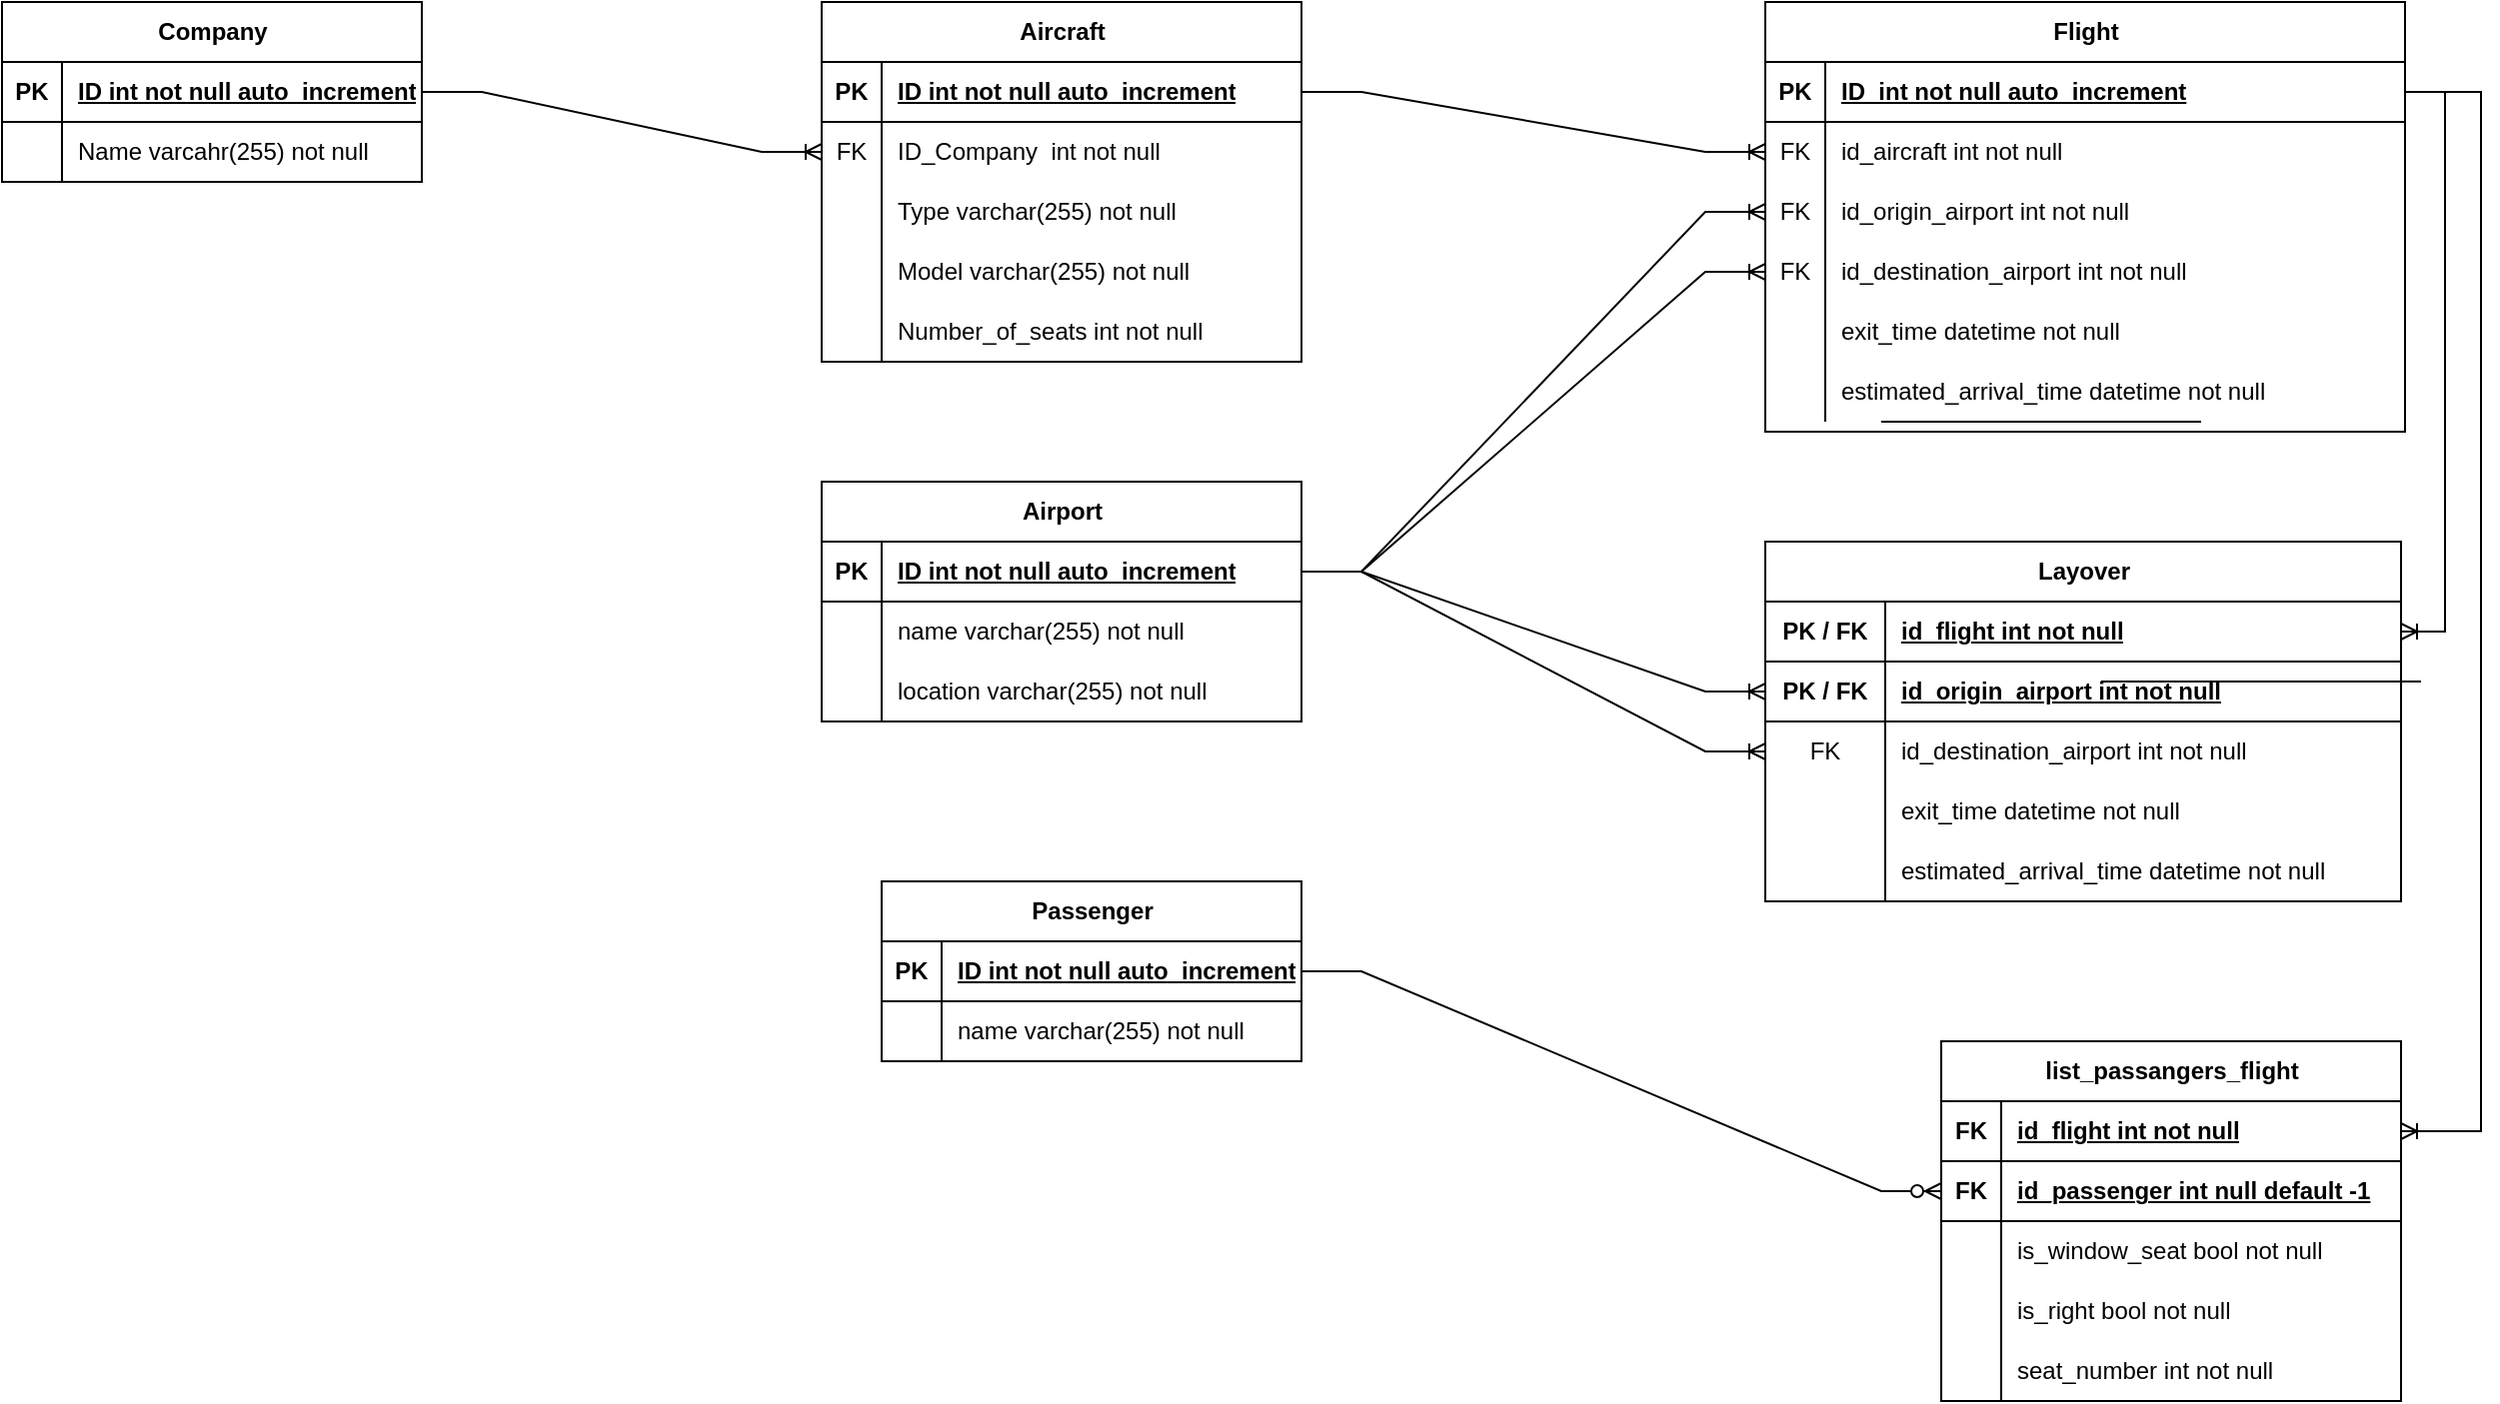 <mxfile version="24.5.3" type="device">
  <diagram name="Página-1" id="wmDXQp_HebITIUQY0GzX">
    <mxGraphModel dx="2643" dy="487" grid="1" gridSize="10" guides="1" tooltips="1" connect="1" arrows="1" fold="1" page="1" pageScale="1" pageWidth="827" pageHeight="1169" math="0" shadow="0">
      <root>
        <mxCell id="0" />
        <mxCell id="1" parent="0" />
        <mxCell id="Yq4lLiYtvptWqCeZtpVS-1" value="Aircraft" style="shape=table;startSize=30;container=1;collapsible=1;childLayout=tableLayout;fixedRows=1;rowLines=0;fontStyle=1;align=center;resizeLast=1;html=1;" parent="1" vertex="1">
          <mxGeometry x="-1040" width="240" height="180" as="geometry" />
        </mxCell>
        <mxCell id="Yq4lLiYtvptWqCeZtpVS-2" value="" style="shape=tableRow;horizontal=0;startSize=0;swimlaneHead=0;swimlaneBody=0;fillColor=none;collapsible=0;dropTarget=0;points=[[0,0.5],[1,0.5]];portConstraint=eastwest;top=0;left=0;right=0;bottom=1;" parent="Yq4lLiYtvptWqCeZtpVS-1" vertex="1">
          <mxGeometry y="30" width="240" height="30" as="geometry" />
        </mxCell>
        <mxCell id="Yq4lLiYtvptWqCeZtpVS-3" value="PK" style="shape=partialRectangle;connectable=0;fillColor=none;top=0;left=0;bottom=0;right=0;fontStyle=1;overflow=hidden;whiteSpace=wrap;html=1;" parent="Yq4lLiYtvptWqCeZtpVS-2" vertex="1">
          <mxGeometry width="30" height="30" as="geometry">
            <mxRectangle width="30" height="30" as="alternateBounds" />
          </mxGeometry>
        </mxCell>
        <mxCell id="Yq4lLiYtvptWqCeZtpVS-4" value="ID&amp;nbsp;int not null auto_increment " style="shape=partialRectangle;connectable=0;fillColor=none;top=0;left=0;bottom=0;right=0;align=left;spacingLeft=6;fontStyle=5;overflow=hidden;whiteSpace=wrap;html=1;" parent="Yq4lLiYtvptWqCeZtpVS-2" vertex="1">
          <mxGeometry x="30" width="210" height="30" as="geometry">
            <mxRectangle width="210" height="30" as="alternateBounds" />
          </mxGeometry>
        </mxCell>
        <mxCell id="Yq4lLiYtvptWqCeZtpVS-5" value="" style="shape=tableRow;horizontal=0;startSize=0;swimlaneHead=0;swimlaneBody=0;fillColor=none;collapsible=0;dropTarget=0;points=[[0,0.5],[1,0.5]];portConstraint=eastwest;top=0;left=0;right=0;bottom=0;" parent="Yq4lLiYtvptWqCeZtpVS-1" vertex="1">
          <mxGeometry y="60" width="240" height="30" as="geometry" />
        </mxCell>
        <mxCell id="Yq4lLiYtvptWqCeZtpVS-6" value="FK" style="shape=partialRectangle;connectable=0;fillColor=none;top=0;left=0;bottom=0;right=0;editable=1;overflow=hidden;whiteSpace=wrap;html=1;" parent="Yq4lLiYtvptWqCeZtpVS-5" vertex="1">
          <mxGeometry width="30" height="30" as="geometry">
            <mxRectangle width="30" height="30" as="alternateBounds" />
          </mxGeometry>
        </mxCell>
        <mxCell id="Yq4lLiYtvptWqCeZtpVS-7" value="ID_Company&amp;nbsp; int not null" style="shape=partialRectangle;connectable=0;fillColor=none;top=0;left=0;bottom=0;right=0;align=left;spacingLeft=6;overflow=hidden;whiteSpace=wrap;html=1;" parent="Yq4lLiYtvptWqCeZtpVS-5" vertex="1">
          <mxGeometry x="30" width="210" height="30" as="geometry">
            <mxRectangle width="210" height="30" as="alternateBounds" />
          </mxGeometry>
        </mxCell>
        <mxCell id="Yq4lLiYtvptWqCeZtpVS-8" value="" style="shape=tableRow;horizontal=0;startSize=0;swimlaneHead=0;swimlaneBody=0;fillColor=none;collapsible=0;dropTarget=0;points=[[0,0.5],[1,0.5]];portConstraint=eastwest;top=0;left=0;right=0;bottom=0;" parent="Yq4lLiYtvptWqCeZtpVS-1" vertex="1">
          <mxGeometry y="90" width="240" height="30" as="geometry" />
        </mxCell>
        <mxCell id="Yq4lLiYtvptWqCeZtpVS-9" value="" style="shape=partialRectangle;connectable=0;fillColor=none;top=0;left=0;bottom=0;right=0;editable=1;overflow=hidden;whiteSpace=wrap;html=1;" parent="Yq4lLiYtvptWqCeZtpVS-8" vertex="1">
          <mxGeometry width="30" height="30" as="geometry">
            <mxRectangle width="30" height="30" as="alternateBounds" />
          </mxGeometry>
        </mxCell>
        <mxCell id="Yq4lLiYtvptWqCeZtpVS-10" value="Type varchar(255) not null" style="shape=partialRectangle;connectable=0;fillColor=none;top=0;left=0;bottom=0;right=0;align=left;spacingLeft=6;overflow=hidden;whiteSpace=wrap;html=1;" parent="Yq4lLiYtvptWqCeZtpVS-8" vertex="1">
          <mxGeometry x="30" width="210" height="30" as="geometry">
            <mxRectangle width="210" height="30" as="alternateBounds" />
          </mxGeometry>
        </mxCell>
        <mxCell id="Yq4lLiYtvptWqCeZtpVS-11" value="" style="shape=tableRow;horizontal=0;startSize=0;swimlaneHead=0;swimlaneBody=0;fillColor=none;collapsible=0;dropTarget=0;points=[[0,0.5],[1,0.5]];portConstraint=eastwest;top=0;left=0;right=0;bottom=0;" parent="Yq4lLiYtvptWqCeZtpVS-1" vertex="1">
          <mxGeometry y="120" width="240" height="30" as="geometry" />
        </mxCell>
        <mxCell id="Yq4lLiYtvptWqCeZtpVS-12" value="" style="shape=partialRectangle;connectable=0;fillColor=none;top=0;left=0;bottom=0;right=0;editable=1;overflow=hidden;whiteSpace=wrap;html=1;" parent="Yq4lLiYtvptWqCeZtpVS-11" vertex="1">
          <mxGeometry width="30" height="30" as="geometry">
            <mxRectangle width="30" height="30" as="alternateBounds" />
          </mxGeometry>
        </mxCell>
        <mxCell id="Yq4lLiYtvptWqCeZtpVS-13" value="Model varchar(255) not null" style="shape=partialRectangle;connectable=0;fillColor=none;top=0;left=0;bottom=0;right=0;align=left;spacingLeft=6;overflow=hidden;whiteSpace=wrap;html=1;" parent="Yq4lLiYtvptWqCeZtpVS-11" vertex="1">
          <mxGeometry x="30" width="210" height="30" as="geometry">
            <mxRectangle width="210" height="30" as="alternateBounds" />
          </mxGeometry>
        </mxCell>
        <mxCell id="Yq4lLiYtvptWqCeZtpVS-92" value="" style="shape=tableRow;horizontal=0;startSize=0;swimlaneHead=0;swimlaneBody=0;fillColor=none;collapsible=0;dropTarget=0;points=[[0,0.5],[1,0.5]];portConstraint=eastwest;top=0;left=0;right=0;bottom=0;" parent="Yq4lLiYtvptWqCeZtpVS-1" vertex="1">
          <mxGeometry y="150" width="240" height="30" as="geometry" />
        </mxCell>
        <mxCell id="Yq4lLiYtvptWqCeZtpVS-93" value="" style="shape=partialRectangle;connectable=0;fillColor=none;top=0;left=0;bottom=0;right=0;editable=1;overflow=hidden;whiteSpace=wrap;html=1;" parent="Yq4lLiYtvptWqCeZtpVS-92" vertex="1">
          <mxGeometry width="30" height="30" as="geometry">
            <mxRectangle width="30" height="30" as="alternateBounds" />
          </mxGeometry>
        </mxCell>
        <mxCell id="Yq4lLiYtvptWqCeZtpVS-94" value="Number_of_seats int not null" style="shape=partialRectangle;connectable=0;fillColor=none;top=0;left=0;bottom=0;right=0;align=left;spacingLeft=6;overflow=hidden;whiteSpace=wrap;html=1;" parent="Yq4lLiYtvptWqCeZtpVS-92" vertex="1">
          <mxGeometry x="30" width="210" height="30" as="geometry">
            <mxRectangle width="210" height="30" as="alternateBounds" />
          </mxGeometry>
        </mxCell>
        <mxCell id="Yq4lLiYtvptWqCeZtpVS-14" value="Company" style="shape=table;startSize=30;container=1;collapsible=1;childLayout=tableLayout;fixedRows=1;rowLines=0;fontStyle=1;align=center;resizeLast=1;html=1;" parent="1" vertex="1">
          <mxGeometry x="-1450" width="210" height="90" as="geometry" />
        </mxCell>
        <mxCell id="Yq4lLiYtvptWqCeZtpVS-15" value="" style="shape=tableRow;horizontal=0;startSize=0;swimlaneHead=0;swimlaneBody=0;fillColor=none;collapsible=0;dropTarget=0;points=[[0,0.5],[1,0.5]];portConstraint=eastwest;top=0;left=0;right=0;bottom=1;" parent="Yq4lLiYtvptWqCeZtpVS-14" vertex="1">
          <mxGeometry y="30" width="210" height="30" as="geometry" />
        </mxCell>
        <mxCell id="Yq4lLiYtvptWqCeZtpVS-16" value="PK" style="shape=partialRectangle;connectable=0;fillColor=none;top=0;left=0;bottom=0;right=0;fontStyle=1;overflow=hidden;whiteSpace=wrap;html=1;" parent="Yq4lLiYtvptWqCeZtpVS-15" vertex="1">
          <mxGeometry width="30" height="30" as="geometry">
            <mxRectangle width="30" height="30" as="alternateBounds" />
          </mxGeometry>
        </mxCell>
        <mxCell id="Yq4lLiYtvptWqCeZtpVS-17" value="ID&amp;nbsp;int not null auto_increment " style="shape=partialRectangle;connectable=0;fillColor=none;top=0;left=0;bottom=0;right=0;align=left;spacingLeft=6;fontStyle=5;overflow=hidden;whiteSpace=wrap;html=1;" parent="Yq4lLiYtvptWqCeZtpVS-15" vertex="1">
          <mxGeometry x="30" width="180" height="30" as="geometry">
            <mxRectangle width="180" height="30" as="alternateBounds" />
          </mxGeometry>
        </mxCell>
        <mxCell id="Yq4lLiYtvptWqCeZtpVS-18" value="" style="shape=tableRow;horizontal=0;startSize=0;swimlaneHead=0;swimlaneBody=0;fillColor=none;collapsible=0;dropTarget=0;points=[[0,0.5],[1,0.5]];portConstraint=eastwest;top=0;left=0;right=0;bottom=0;" parent="Yq4lLiYtvptWqCeZtpVS-14" vertex="1">
          <mxGeometry y="60" width="210" height="30" as="geometry" />
        </mxCell>
        <mxCell id="Yq4lLiYtvptWqCeZtpVS-19" value="" style="shape=partialRectangle;connectable=0;fillColor=none;top=0;left=0;bottom=0;right=0;editable=1;overflow=hidden;whiteSpace=wrap;html=1;" parent="Yq4lLiYtvptWqCeZtpVS-18" vertex="1">
          <mxGeometry width="30" height="30" as="geometry">
            <mxRectangle width="30" height="30" as="alternateBounds" />
          </mxGeometry>
        </mxCell>
        <mxCell id="Yq4lLiYtvptWqCeZtpVS-20" value="Name varcahr(255) not null" style="shape=partialRectangle;connectable=0;fillColor=none;top=0;left=0;bottom=0;right=0;align=left;spacingLeft=6;overflow=hidden;whiteSpace=wrap;html=1;" parent="Yq4lLiYtvptWqCeZtpVS-18" vertex="1">
          <mxGeometry x="30" width="180" height="30" as="geometry">
            <mxRectangle width="180" height="30" as="alternateBounds" />
          </mxGeometry>
        </mxCell>
        <mxCell id="Yq4lLiYtvptWqCeZtpVS-27" value="Airport" style="shape=table;startSize=30;container=1;collapsible=1;childLayout=tableLayout;fixedRows=1;rowLines=0;fontStyle=1;align=center;resizeLast=1;html=1;" parent="1" vertex="1">
          <mxGeometry x="-1040" y="240" width="240" height="120" as="geometry" />
        </mxCell>
        <mxCell id="Yq4lLiYtvptWqCeZtpVS-28" value="" style="shape=tableRow;horizontal=0;startSize=0;swimlaneHead=0;swimlaneBody=0;fillColor=none;collapsible=0;dropTarget=0;points=[[0,0.5],[1,0.5]];portConstraint=eastwest;top=0;left=0;right=0;bottom=1;" parent="Yq4lLiYtvptWqCeZtpVS-27" vertex="1">
          <mxGeometry y="30" width="240" height="30" as="geometry" />
        </mxCell>
        <mxCell id="Yq4lLiYtvptWqCeZtpVS-29" value="PK" style="shape=partialRectangle;connectable=0;fillColor=none;top=0;left=0;bottom=0;right=0;fontStyle=1;overflow=hidden;whiteSpace=wrap;html=1;" parent="Yq4lLiYtvptWqCeZtpVS-28" vertex="1">
          <mxGeometry width="30" height="30" as="geometry">
            <mxRectangle width="30" height="30" as="alternateBounds" />
          </mxGeometry>
        </mxCell>
        <mxCell id="Yq4lLiYtvptWqCeZtpVS-30" value="ID&amp;nbsp;int not null auto_increment " style="shape=partialRectangle;connectable=0;fillColor=none;top=0;left=0;bottom=0;right=0;align=left;spacingLeft=6;fontStyle=5;overflow=hidden;whiteSpace=wrap;html=1;" parent="Yq4lLiYtvptWqCeZtpVS-28" vertex="1">
          <mxGeometry x="30" width="210" height="30" as="geometry">
            <mxRectangle width="210" height="30" as="alternateBounds" />
          </mxGeometry>
        </mxCell>
        <mxCell id="Yq4lLiYtvptWqCeZtpVS-31" value="" style="shape=tableRow;horizontal=0;startSize=0;swimlaneHead=0;swimlaneBody=0;fillColor=none;collapsible=0;dropTarget=0;points=[[0,0.5],[1,0.5]];portConstraint=eastwest;top=0;left=0;right=0;bottom=0;" parent="Yq4lLiYtvptWqCeZtpVS-27" vertex="1">
          <mxGeometry y="60" width="240" height="30" as="geometry" />
        </mxCell>
        <mxCell id="Yq4lLiYtvptWqCeZtpVS-32" value="" style="shape=partialRectangle;connectable=0;fillColor=none;top=0;left=0;bottom=0;right=0;editable=1;overflow=hidden;whiteSpace=wrap;html=1;" parent="Yq4lLiYtvptWqCeZtpVS-31" vertex="1">
          <mxGeometry width="30" height="30" as="geometry">
            <mxRectangle width="30" height="30" as="alternateBounds" />
          </mxGeometry>
        </mxCell>
        <mxCell id="Yq4lLiYtvptWqCeZtpVS-33" value="name varchar(255) not null" style="shape=partialRectangle;connectable=0;fillColor=none;top=0;left=0;bottom=0;right=0;align=left;spacingLeft=6;overflow=hidden;whiteSpace=wrap;html=1;" parent="Yq4lLiYtvptWqCeZtpVS-31" vertex="1">
          <mxGeometry x="30" width="210" height="30" as="geometry">
            <mxRectangle width="210" height="30" as="alternateBounds" />
          </mxGeometry>
        </mxCell>
        <mxCell id="Yq4lLiYtvptWqCeZtpVS-34" value="" style="shape=tableRow;horizontal=0;startSize=0;swimlaneHead=0;swimlaneBody=0;fillColor=none;collapsible=0;dropTarget=0;points=[[0,0.5],[1,0.5]];portConstraint=eastwest;top=0;left=0;right=0;bottom=0;" parent="Yq4lLiYtvptWqCeZtpVS-27" vertex="1">
          <mxGeometry y="90" width="240" height="30" as="geometry" />
        </mxCell>
        <mxCell id="Yq4lLiYtvptWqCeZtpVS-35" value="" style="shape=partialRectangle;connectable=0;fillColor=none;top=0;left=0;bottom=0;right=0;editable=1;overflow=hidden;whiteSpace=wrap;html=1;" parent="Yq4lLiYtvptWqCeZtpVS-34" vertex="1">
          <mxGeometry width="30" height="30" as="geometry">
            <mxRectangle width="30" height="30" as="alternateBounds" />
          </mxGeometry>
        </mxCell>
        <mxCell id="Yq4lLiYtvptWqCeZtpVS-36" value="location varchar(255) not null" style="shape=partialRectangle;connectable=0;fillColor=none;top=0;left=0;bottom=0;right=0;align=left;spacingLeft=6;overflow=hidden;whiteSpace=wrap;html=1;" parent="Yq4lLiYtvptWqCeZtpVS-34" vertex="1">
          <mxGeometry x="30" width="210" height="30" as="geometry">
            <mxRectangle width="210" height="30" as="alternateBounds" />
          </mxGeometry>
        </mxCell>
        <mxCell id="Yq4lLiYtvptWqCeZtpVS-40" value="Flight" style="shape=table;startSize=30;container=1;collapsible=1;childLayout=tableLayout;fixedRows=1;rowLines=0;fontStyle=1;align=center;resizeLast=1;html=1;" parent="1" vertex="1">
          <mxGeometry x="-568" width="320" height="215" as="geometry" />
        </mxCell>
        <mxCell id="Yq4lLiYtvptWqCeZtpVS-41" value="" style="shape=tableRow;horizontal=0;startSize=0;swimlaneHead=0;swimlaneBody=0;fillColor=none;collapsible=0;dropTarget=0;points=[[0,0.5],[1,0.5]];portConstraint=eastwest;top=0;left=0;right=0;bottom=1;" parent="Yq4lLiYtvptWqCeZtpVS-40" vertex="1">
          <mxGeometry y="30" width="320" height="30" as="geometry" />
        </mxCell>
        <mxCell id="Yq4lLiYtvptWqCeZtpVS-42" value="PK" style="shape=partialRectangle;connectable=0;fillColor=none;top=0;left=0;bottom=0;right=0;fontStyle=1;overflow=hidden;whiteSpace=wrap;html=1;" parent="Yq4lLiYtvptWqCeZtpVS-41" vertex="1">
          <mxGeometry width="30" height="30" as="geometry">
            <mxRectangle width="30" height="30" as="alternateBounds" />
          </mxGeometry>
        </mxCell>
        <mxCell id="Yq4lLiYtvptWqCeZtpVS-43" value="ID&amp;nbsp; int not null auto_increment " style="shape=partialRectangle;connectable=0;fillColor=none;top=0;left=0;bottom=0;right=0;align=left;spacingLeft=6;fontStyle=5;overflow=hidden;whiteSpace=wrap;html=1;" parent="Yq4lLiYtvptWqCeZtpVS-41" vertex="1">
          <mxGeometry x="30" width="290" height="30" as="geometry">
            <mxRectangle width="290" height="30" as="alternateBounds" />
          </mxGeometry>
        </mxCell>
        <mxCell id="Yq4lLiYtvptWqCeZtpVS-44" value="" style="shape=tableRow;horizontal=0;startSize=0;swimlaneHead=0;swimlaneBody=0;fillColor=none;collapsible=0;dropTarget=0;points=[[0,0.5],[1,0.5]];portConstraint=eastwest;top=0;left=0;right=0;bottom=0;" parent="Yq4lLiYtvptWqCeZtpVS-40" vertex="1">
          <mxGeometry y="60" width="320" height="30" as="geometry" />
        </mxCell>
        <mxCell id="Yq4lLiYtvptWqCeZtpVS-45" value="FK" style="shape=partialRectangle;connectable=0;fillColor=none;top=0;left=0;bottom=0;right=0;editable=1;overflow=hidden;whiteSpace=wrap;html=1;" parent="Yq4lLiYtvptWqCeZtpVS-44" vertex="1">
          <mxGeometry width="30" height="30" as="geometry">
            <mxRectangle width="30" height="30" as="alternateBounds" />
          </mxGeometry>
        </mxCell>
        <mxCell id="Yq4lLiYtvptWqCeZtpVS-46" value="id_aircraft int not null " style="shape=partialRectangle;connectable=0;fillColor=none;top=0;left=0;bottom=0;right=0;align=left;spacingLeft=6;overflow=hidden;whiteSpace=wrap;html=1;" parent="Yq4lLiYtvptWqCeZtpVS-44" vertex="1">
          <mxGeometry x="30" width="290" height="30" as="geometry">
            <mxRectangle width="290" height="30" as="alternateBounds" />
          </mxGeometry>
        </mxCell>
        <mxCell id="Yq4lLiYtvptWqCeZtpVS-47" value="" style="shape=tableRow;horizontal=0;startSize=0;swimlaneHead=0;swimlaneBody=0;fillColor=none;collapsible=0;dropTarget=0;points=[[0,0.5],[1,0.5]];portConstraint=eastwest;top=0;left=0;right=0;bottom=0;" parent="Yq4lLiYtvptWqCeZtpVS-40" vertex="1">
          <mxGeometry y="90" width="320" height="30" as="geometry" />
        </mxCell>
        <mxCell id="Yq4lLiYtvptWqCeZtpVS-48" value="FK" style="shape=partialRectangle;connectable=0;fillColor=none;top=0;left=0;bottom=0;right=0;editable=1;overflow=hidden;whiteSpace=wrap;html=1;" parent="Yq4lLiYtvptWqCeZtpVS-47" vertex="1">
          <mxGeometry width="30" height="30" as="geometry">
            <mxRectangle width="30" height="30" as="alternateBounds" />
          </mxGeometry>
        </mxCell>
        <mxCell id="Yq4lLiYtvptWqCeZtpVS-49" value="id_origin_airport int not null" style="shape=partialRectangle;connectable=0;fillColor=none;top=0;left=0;bottom=0;right=0;align=left;spacingLeft=6;overflow=hidden;whiteSpace=wrap;html=1;" parent="Yq4lLiYtvptWqCeZtpVS-47" vertex="1">
          <mxGeometry x="30" width="290" height="30" as="geometry">
            <mxRectangle width="290" height="30" as="alternateBounds" />
          </mxGeometry>
        </mxCell>
        <mxCell id="Yq4lLiYtvptWqCeZtpVS-50" value="" style="shape=tableRow;horizontal=0;startSize=0;swimlaneHead=0;swimlaneBody=0;fillColor=none;collapsible=0;dropTarget=0;points=[[0,0.5],[1,0.5]];portConstraint=eastwest;top=0;left=0;right=0;bottom=0;" parent="Yq4lLiYtvptWqCeZtpVS-40" vertex="1">
          <mxGeometry y="120" width="320" height="30" as="geometry" />
        </mxCell>
        <mxCell id="Yq4lLiYtvptWqCeZtpVS-51" value="FK" style="shape=partialRectangle;connectable=0;fillColor=none;top=0;left=0;bottom=0;right=0;editable=1;overflow=hidden;whiteSpace=wrap;html=1;" parent="Yq4lLiYtvptWqCeZtpVS-50" vertex="1">
          <mxGeometry width="30" height="30" as="geometry">
            <mxRectangle width="30" height="30" as="alternateBounds" />
          </mxGeometry>
        </mxCell>
        <mxCell id="Yq4lLiYtvptWqCeZtpVS-52" value="id_destination_airport int not null" style="shape=partialRectangle;connectable=0;fillColor=none;top=0;left=0;bottom=0;right=0;align=left;spacingLeft=6;overflow=hidden;whiteSpace=wrap;html=1;" parent="Yq4lLiYtvptWqCeZtpVS-50" vertex="1">
          <mxGeometry x="30" width="290" height="30" as="geometry">
            <mxRectangle width="290" height="30" as="alternateBounds" />
          </mxGeometry>
        </mxCell>
        <mxCell id="Yq4lLiYtvptWqCeZtpVS-187" value="" style="shape=tableRow;horizontal=0;startSize=0;swimlaneHead=0;swimlaneBody=0;fillColor=none;collapsible=0;dropTarget=0;points=[[0,0.5],[1,0.5]];portConstraint=eastwest;top=0;left=0;right=0;bottom=0;" parent="Yq4lLiYtvptWqCeZtpVS-40" vertex="1">
          <mxGeometry y="150" width="320" height="30" as="geometry" />
        </mxCell>
        <mxCell id="Yq4lLiYtvptWqCeZtpVS-188" value="" style="shape=partialRectangle;connectable=0;fillColor=none;top=0;left=0;bottom=0;right=0;editable=1;overflow=hidden;whiteSpace=wrap;html=1;" parent="Yq4lLiYtvptWqCeZtpVS-187" vertex="1">
          <mxGeometry width="30" height="30" as="geometry">
            <mxRectangle width="30" height="30" as="alternateBounds" />
          </mxGeometry>
        </mxCell>
        <mxCell id="Yq4lLiYtvptWqCeZtpVS-189" value="exit_time datetime not null" style="shape=partialRectangle;connectable=0;fillColor=none;top=0;left=0;bottom=0;right=0;align=left;spacingLeft=6;overflow=hidden;whiteSpace=wrap;html=1;" parent="Yq4lLiYtvptWqCeZtpVS-187" vertex="1">
          <mxGeometry x="30" width="290" height="30" as="geometry">
            <mxRectangle width="290" height="30" as="alternateBounds" />
          </mxGeometry>
        </mxCell>
        <mxCell id="Yq4lLiYtvptWqCeZtpVS-190" value="" style="shape=tableRow;horizontal=0;startSize=0;swimlaneHead=0;swimlaneBody=0;fillColor=none;collapsible=0;dropTarget=0;points=[[0,0.5],[1,0.5]];portConstraint=eastwest;top=0;left=0;right=0;bottom=0;" parent="Yq4lLiYtvptWqCeZtpVS-40" vertex="1">
          <mxGeometry y="180" width="320" height="30" as="geometry" />
        </mxCell>
        <mxCell id="Yq4lLiYtvptWqCeZtpVS-191" value="" style="shape=partialRectangle;connectable=0;fillColor=none;top=0;left=0;bottom=0;right=0;editable=1;overflow=hidden;whiteSpace=wrap;html=1;" parent="Yq4lLiYtvptWqCeZtpVS-190" vertex="1">
          <mxGeometry width="30" height="30" as="geometry">
            <mxRectangle width="30" height="30" as="alternateBounds" />
          </mxGeometry>
        </mxCell>
        <mxCell id="Yq4lLiYtvptWqCeZtpVS-192" value="estimated_arrival_time datetime not null" style="shape=partialRectangle;connectable=0;fillColor=none;top=0;left=0;bottom=0;right=0;align=left;spacingLeft=6;overflow=hidden;whiteSpace=wrap;html=1;" parent="Yq4lLiYtvptWqCeZtpVS-190" vertex="1">
          <mxGeometry x="30" width="290" height="30" as="geometry">
            <mxRectangle width="290" height="30" as="alternateBounds" />
          </mxGeometry>
        </mxCell>
        <mxCell id="Yq4lLiYtvptWqCeZtpVS-53" value="Passenger" style="shape=table;startSize=30;container=1;collapsible=1;childLayout=tableLayout;fixedRows=1;rowLines=0;fontStyle=1;align=center;resizeLast=1;html=1;" parent="1" vertex="1">
          <mxGeometry x="-1010" y="440" width="210" height="90" as="geometry" />
        </mxCell>
        <mxCell id="Yq4lLiYtvptWqCeZtpVS-54" value="" style="shape=tableRow;horizontal=0;startSize=0;swimlaneHead=0;swimlaneBody=0;fillColor=none;collapsible=0;dropTarget=0;points=[[0,0.5],[1,0.5]];portConstraint=eastwest;top=0;left=0;right=0;bottom=1;" parent="Yq4lLiYtvptWqCeZtpVS-53" vertex="1">
          <mxGeometry y="30" width="210" height="30" as="geometry" />
        </mxCell>
        <mxCell id="Yq4lLiYtvptWqCeZtpVS-55" value="PK" style="shape=partialRectangle;connectable=0;fillColor=none;top=0;left=0;bottom=0;right=0;fontStyle=1;overflow=hidden;whiteSpace=wrap;html=1;" parent="Yq4lLiYtvptWqCeZtpVS-54" vertex="1">
          <mxGeometry width="30" height="30" as="geometry">
            <mxRectangle width="30" height="30" as="alternateBounds" />
          </mxGeometry>
        </mxCell>
        <mxCell id="Yq4lLiYtvptWqCeZtpVS-56" value="ID&amp;nbsp;int not null auto_increment " style="shape=partialRectangle;connectable=0;fillColor=none;top=0;left=0;bottom=0;right=0;align=left;spacingLeft=6;fontStyle=5;overflow=hidden;whiteSpace=wrap;html=1;" parent="Yq4lLiYtvptWqCeZtpVS-54" vertex="1">
          <mxGeometry x="30" width="180" height="30" as="geometry">
            <mxRectangle width="180" height="30" as="alternateBounds" />
          </mxGeometry>
        </mxCell>
        <mxCell id="Yq4lLiYtvptWqCeZtpVS-57" value="" style="shape=tableRow;horizontal=0;startSize=0;swimlaneHead=0;swimlaneBody=0;fillColor=none;collapsible=0;dropTarget=0;points=[[0,0.5],[1,0.5]];portConstraint=eastwest;top=0;left=0;right=0;bottom=0;" parent="Yq4lLiYtvptWqCeZtpVS-53" vertex="1">
          <mxGeometry y="60" width="210" height="30" as="geometry" />
        </mxCell>
        <mxCell id="Yq4lLiYtvptWqCeZtpVS-58" value="" style="shape=partialRectangle;connectable=0;fillColor=none;top=0;left=0;bottom=0;right=0;editable=1;overflow=hidden;whiteSpace=wrap;html=1;" parent="Yq4lLiYtvptWqCeZtpVS-57" vertex="1">
          <mxGeometry width="30" height="30" as="geometry">
            <mxRectangle width="30" height="30" as="alternateBounds" />
          </mxGeometry>
        </mxCell>
        <mxCell id="Yq4lLiYtvptWqCeZtpVS-59" value="name varchar(255) not null" style="shape=partialRectangle;connectable=0;fillColor=none;top=0;left=0;bottom=0;right=0;align=left;spacingLeft=6;overflow=hidden;whiteSpace=wrap;html=1;" parent="Yq4lLiYtvptWqCeZtpVS-57" vertex="1">
          <mxGeometry x="30" width="180" height="30" as="geometry">
            <mxRectangle width="180" height="30" as="alternateBounds" />
          </mxGeometry>
        </mxCell>
        <mxCell id="Yq4lLiYtvptWqCeZtpVS-221" value="Layover" style="shape=table;startSize=30;container=1;collapsible=1;childLayout=tableLayout;fixedRows=1;rowLines=0;fontStyle=1;align=center;resizeLast=1;html=1;" parent="1" vertex="1">
          <mxGeometry x="-568" y="270" width="318" height="180" as="geometry" />
        </mxCell>
        <mxCell id="Yq4lLiYtvptWqCeZtpVS-222" value="" style="shape=tableRow;horizontal=0;startSize=0;swimlaneHead=0;swimlaneBody=0;fillColor=none;collapsible=0;dropTarget=0;points=[[0,0.5],[1,0.5]];portConstraint=eastwest;top=0;left=0;right=0;bottom=1;" parent="Yq4lLiYtvptWqCeZtpVS-221" vertex="1">
          <mxGeometry y="30" width="318" height="30" as="geometry" />
        </mxCell>
        <mxCell id="Yq4lLiYtvptWqCeZtpVS-223" value="PK / FK" style="shape=partialRectangle;connectable=0;fillColor=none;top=0;left=0;bottom=0;right=0;fontStyle=1;overflow=hidden;whiteSpace=wrap;html=1;" parent="Yq4lLiYtvptWqCeZtpVS-222" vertex="1">
          <mxGeometry width="60" height="30" as="geometry">
            <mxRectangle width="60" height="30" as="alternateBounds" />
          </mxGeometry>
        </mxCell>
        <mxCell id="Yq4lLiYtvptWqCeZtpVS-224" value="id_flight int not null" style="shape=partialRectangle;connectable=0;fillColor=none;top=0;left=0;bottom=0;right=0;align=left;spacingLeft=6;fontStyle=5;overflow=hidden;whiteSpace=wrap;html=1;" parent="Yq4lLiYtvptWqCeZtpVS-222" vertex="1">
          <mxGeometry x="60" width="258" height="30" as="geometry">
            <mxRectangle width="258" height="30" as="alternateBounds" />
          </mxGeometry>
        </mxCell>
        <mxCell id="Yq4lLiYtvptWqCeZtpVS-234" value="" style="shape=tableRow;horizontal=0;startSize=0;swimlaneHead=0;swimlaneBody=0;fillColor=none;collapsible=0;dropTarget=0;points=[[0,0.5],[1,0.5]];portConstraint=eastwest;top=0;left=0;right=0;bottom=1;" parent="Yq4lLiYtvptWqCeZtpVS-221" vertex="1">
          <mxGeometry y="60" width="318" height="30" as="geometry" />
        </mxCell>
        <mxCell id="Yq4lLiYtvptWqCeZtpVS-235" value="PK / FK" style="shape=partialRectangle;connectable=0;fillColor=none;top=0;left=0;bottom=0;right=0;fontStyle=1;overflow=hidden;whiteSpace=wrap;html=1;" parent="Yq4lLiYtvptWqCeZtpVS-234" vertex="1">
          <mxGeometry width="60" height="30" as="geometry">
            <mxRectangle width="60" height="30" as="alternateBounds" />
          </mxGeometry>
        </mxCell>
        <mxCell id="Yq4lLiYtvptWqCeZtpVS-236" value="id_origin_airport int not null" style="shape=partialRectangle;connectable=0;fillColor=none;top=0;left=0;bottom=0;right=0;align=left;spacingLeft=6;fontStyle=5;overflow=hidden;whiteSpace=wrap;html=1;" parent="Yq4lLiYtvptWqCeZtpVS-234" vertex="1">
          <mxGeometry x="60" width="258" height="30" as="geometry">
            <mxRectangle width="258" height="30" as="alternateBounds" />
          </mxGeometry>
        </mxCell>
        <mxCell id="Yq4lLiYtvptWqCeZtpVS-237" value="" style="shape=tableRow;horizontal=0;startSize=0;swimlaneHead=0;swimlaneBody=0;fillColor=none;collapsible=0;dropTarget=0;points=[[0,0.5],[1,0.5]];portConstraint=eastwest;top=0;left=0;right=0;bottom=0;" parent="Yq4lLiYtvptWqCeZtpVS-221" vertex="1">
          <mxGeometry y="90" width="318" height="30" as="geometry" />
        </mxCell>
        <mxCell id="Yq4lLiYtvptWqCeZtpVS-238" value="FK" style="shape=partialRectangle;connectable=0;fillColor=none;top=0;left=0;bottom=0;right=0;editable=1;overflow=hidden;whiteSpace=wrap;html=1;" parent="Yq4lLiYtvptWqCeZtpVS-237" vertex="1">
          <mxGeometry width="60" height="30" as="geometry">
            <mxRectangle width="60" height="30" as="alternateBounds" />
          </mxGeometry>
        </mxCell>
        <mxCell id="Yq4lLiYtvptWqCeZtpVS-239" value="id_destination_airport int not null" style="shape=partialRectangle;connectable=0;fillColor=none;top=0;left=0;bottom=0;right=0;align=left;spacingLeft=6;overflow=hidden;whiteSpace=wrap;html=1;" parent="Yq4lLiYtvptWqCeZtpVS-237" vertex="1">
          <mxGeometry x="60" width="258" height="30" as="geometry">
            <mxRectangle width="258" height="30" as="alternateBounds" />
          </mxGeometry>
        </mxCell>
        <mxCell id="Yq4lLiYtvptWqCeZtpVS-241" value="" style="shape=tableRow;horizontal=0;startSize=0;swimlaneHead=0;swimlaneBody=0;fillColor=none;collapsible=0;dropTarget=0;points=[[0,0.5],[1,0.5]];portConstraint=eastwest;top=0;left=0;right=0;bottom=0;" parent="Yq4lLiYtvptWqCeZtpVS-221" vertex="1">
          <mxGeometry y="120" width="318" height="30" as="geometry" />
        </mxCell>
        <mxCell id="Yq4lLiYtvptWqCeZtpVS-242" value="" style="shape=partialRectangle;connectable=0;fillColor=none;top=0;left=0;bottom=0;right=0;editable=1;overflow=hidden;whiteSpace=wrap;html=1;" parent="Yq4lLiYtvptWqCeZtpVS-241" vertex="1">
          <mxGeometry width="60" height="30" as="geometry">
            <mxRectangle width="60" height="30" as="alternateBounds" />
          </mxGeometry>
        </mxCell>
        <mxCell id="Yq4lLiYtvptWqCeZtpVS-243" value="exit_time datetime not null" style="shape=partialRectangle;connectable=0;fillColor=none;top=0;left=0;bottom=0;right=0;align=left;spacingLeft=6;overflow=hidden;whiteSpace=wrap;html=1;" parent="Yq4lLiYtvptWqCeZtpVS-241" vertex="1">
          <mxGeometry x="60" width="258" height="30" as="geometry">
            <mxRectangle width="258" height="30" as="alternateBounds" />
          </mxGeometry>
        </mxCell>
        <mxCell id="Yq4lLiYtvptWqCeZtpVS-244" value="" style="shape=tableRow;horizontal=0;startSize=0;swimlaneHead=0;swimlaneBody=0;fillColor=none;collapsible=0;dropTarget=0;points=[[0,0.5],[1,0.5]];portConstraint=eastwest;top=0;left=0;right=0;bottom=0;" parent="Yq4lLiYtvptWqCeZtpVS-221" vertex="1">
          <mxGeometry y="150" width="318" height="30" as="geometry" />
        </mxCell>
        <mxCell id="Yq4lLiYtvptWqCeZtpVS-245" value="" style="shape=partialRectangle;connectable=0;fillColor=none;top=0;left=0;bottom=0;right=0;editable=1;overflow=hidden;whiteSpace=wrap;html=1;" parent="Yq4lLiYtvptWqCeZtpVS-244" vertex="1">
          <mxGeometry width="60" height="30" as="geometry">
            <mxRectangle width="60" height="30" as="alternateBounds" />
          </mxGeometry>
        </mxCell>
        <mxCell id="Yq4lLiYtvptWqCeZtpVS-246" value="estimated_arrival_time datetime not null" style="shape=partialRectangle;connectable=0;fillColor=none;top=0;left=0;bottom=0;right=0;align=left;spacingLeft=6;overflow=hidden;whiteSpace=wrap;html=1;" parent="Yq4lLiYtvptWqCeZtpVS-244" vertex="1">
          <mxGeometry x="60" width="258" height="30" as="geometry">
            <mxRectangle width="258" height="30" as="alternateBounds" />
          </mxGeometry>
        </mxCell>
        <mxCell id="Yq4lLiYtvptWqCeZtpVS-258" value="list_passangers_flight" style="shape=table;startSize=30;container=1;collapsible=1;childLayout=tableLayout;fixedRows=1;rowLines=0;fontStyle=1;align=center;resizeLast=1;html=1;" parent="1" vertex="1">
          <mxGeometry x="-480" y="520" width="230" height="180" as="geometry" />
        </mxCell>
        <mxCell id="Yq4lLiYtvptWqCeZtpVS-259" value="" style="shape=tableRow;horizontal=0;startSize=0;swimlaneHead=0;swimlaneBody=0;fillColor=none;collapsible=0;dropTarget=0;points=[[0,0.5],[1,0.5]];portConstraint=eastwest;top=0;left=0;right=0;bottom=1;" parent="Yq4lLiYtvptWqCeZtpVS-258" vertex="1">
          <mxGeometry y="30" width="230" height="30" as="geometry" />
        </mxCell>
        <mxCell id="Yq4lLiYtvptWqCeZtpVS-260" value="FK" style="shape=partialRectangle;connectable=0;fillColor=none;top=0;left=0;bottom=0;right=0;fontStyle=1;overflow=hidden;whiteSpace=wrap;html=1;" parent="Yq4lLiYtvptWqCeZtpVS-259" vertex="1">
          <mxGeometry width="30" height="30" as="geometry">
            <mxRectangle width="30" height="30" as="alternateBounds" />
          </mxGeometry>
        </mxCell>
        <mxCell id="Yq4lLiYtvptWqCeZtpVS-261" value="id_flight int not null" style="shape=partialRectangle;connectable=0;fillColor=none;top=0;left=0;bottom=0;right=0;align=left;spacingLeft=6;fontStyle=5;overflow=hidden;whiteSpace=wrap;html=1;" parent="Yq4lLiYtvptWqCeZtpVS-259" vertex="1">
          <mxGeometry x="30" width="200" height="30" as="geometry">
            <mxRectangle width="200" height="30" as="alternateBounds" />
          </mxGeometry>
        </mxCell>
        <mxCell id="Yq4lLiYtvptWqCeZtpVS-271" value="" style="shape=tableRow;horizontal=0;startSize=0;swimlaneHead=0;swimlaneBody=0;fillColor=none;collapsible=0;dropTarget=0;points=[[0,0.5],[1,0.5]];portConstraint=eastwest;top=0;left=0;right=0;bottom=1;" parent="Yq4lLiYtvptWqCeZtpVS-258" vertex="1">
          <mxGeometry y="60" width="230" height="30" as="geometry" />
        </mxCell>
        <mxCell id="Yq4lLiYtvptWqCeZtpVS-272" value="FK" style="shape=partialRectangle;connectable=0;fillColor=none;top=0;left=0;bottom=0;right=0;fontStyle=1;overflow=hidden;whiteSpace=wrap;html=1;" parent="Yq4lLiYtvptWqCeZtpVS-271" vertex="1">
          <mxGeometry width="30" height="30" as="geometry">
            <mxRectangle width="30" height="30" as="alternateBounds" />
          </mxGeometry>
        </mxCell>
        <mxCell id="Yq4lLiYtvptWqCeZtpVS-273" value="id_passenger int null default -1" style="shape=partialRectangle;connectable=0;fillColor=none;top=0;left=0;bottom=0;right=0;align=left;spacingLeft=6;fontStyle=5;overflow=hidden;whiteSpace=wrap;html=1;" parent="Yq4lLiYtvptWqCeZtpVS-271" vertex="1">
          <mxGeometry x="30" width="200" height="30" as="geometry">
            <mxRectangle width="200" height="30" as="alternateBounds" />
          </mxGeometry>
        </mxCell>
        <mxCell id="Yq4lLiYtvptWqCeZtpVS-274" value="" style="shape=tableRow;horizontal=0;startSize=0;swimlaneHead=0;swimlaneBody=0;fillColor=none;collapsible=0;dropTarget=0;points=[[0,0.5],[1,0.5]];portConstraint=eastwest;top=0;left=0;right=0;bottom=0;" parent="Yq4lLiYtvptWqCeZtpVS-258" vertex="1">
          <mxGeometry y="90" width="230" height="30" as="geometry" />
        </mxCell>
        <mxCell id="Yq4lLiYtvptWqCeZtpVS-275" value="" style="shape=partialRectangle;connectable=0;fillColor=none;top=0;left=0;bottom=0;right=0;editable=1;overflow=hidden;whiteSpace=wrap;html=1;" parent="Yq4lLiYtvptWqCeZtpVS-274" vertex="1">
          <mxGeometry width="30" height="30" as="geometry">
            <mxRectangle width="30" height="30" as="alternateBounds" />
          </mxGeometry>
        </mxCell>
        <mxCell id="Yq4lLiYtvptWqCeZtpVS-276" value="is_window_seat bool not null" style="shape=partialRectangle;connectable=0;fillColor=none;top=0;left=0;bottom=0;right=0;align=left;spacingLeft=6;overflow=hidden;whiteSpace=wrap;html=1;" parent="Yq4lLiYtvptWqCeZtpVS-274" vertex="1">
          <mxGeometry x="30" width="200" height="30" as="geometry">
            <mxRectangle width="200" height="30" as="alternateBounds" />
          </mxGeometry>
        </mxCell>
        <mxCell id="Yq4lLiYtvptWqCeZtpVS-277" value="" style="shape=tableRow;horizontal=0;startSize=0;swimlaneHead=0;swimlaneBody=0;fillColor=none;collapsible=0;dropTarget=0;points=[[0,0.5],[1,0.5]];portConstraint=eastwest;top=0;left=0;right=0;bottom=0;" parent="Yq4lLiYtvptWqCeZtpVS-258" vertex="1">
          <mxGeometry y="120" width="230" height="30" as="geometry" />
        </mxCell>
        <mxCell id="Yq4lLiYtvptWqCeZtpVS-278" value="" style="shape=partialRectangle;connectable=0;fillColor=none;top=0;left=0;bottom=0;right=0;editable=1;overflow=hidden;whiteSpace=wrap;html=1;" parent="Yq4lLiYtvptWqCeZtpVS-277" vertex="1">
          <mxGeometry width="30" height="30" as="geometry">
            <mxRectangle width="30" height="30" as="alternateBounds" />
          </mxGeometry>
        </mxCell>
        <mxCell id="Yq4lLiYtvptWqCeZtpVS-279" value="is_right bool not null" style="shape=partialRectangle;connectable=0;fillColor=none;top=0;left=0;bottom=0;right=0;align=left;spacingLeft=6;overflow=hidden;whiteSpace=wrap;html=1;" parent="Yq4lLiYtvptWqCeZtpVS-277" vertex="1">
          <mxGeometry x="30" width="200" height="30" as="geometry">
            <mxRectangle width="200" height="30" as="alternateBounds" />
          </mxGeometry>
        </mxCell>
        <mxCell id="Yq4lLiYtvptWqCeZtpVS-280" value="" style="shape=tableRow;horizontal=0;startSize=0;swimlaneHead=0;swimlaneBody=0;fillColor=none;collapsible=0;dropTarget=0;points=[[0,0.5],[1,0.5]];portConstraint=eastwest;top=0;left=0;right=0;bottom=0;" parent="Yq4lLiYtvptWqCeZtpVS-258" vertex="1">
          <mxGeometry y="150" width="230" height="30" as="geometry" />
        </mxCell>
        <mxCell id="Yq4lLiYtvptWqCeZtpVS-281" value="" style="shape=partialRectangle;connectable=0;fillColor=none;top=0;left=0;bottom=0;right=0;editable=1;overflow=hidden;whiteSpace=wrap;html=1;" parent="Yq4lLiYtvptWqCeZtpVS-280" vertex="1">
          <mxGeometry width="30" height="30" as="geometry">
            <mxRectangle width="30" height="30" as="alternateBounds" />
          </mxGeometry>
        </mxCell>
        <mxCell id="Yq4lLiYtvptWqCeZtpVS-282" value="seat_number int not null" style="shape=partialRectangle;connectable=0;fillColor=none;top=0;left=0;bottom=0;right=0;align=left;spacingLeft=6;overflow=hidden;whiteSpace=wrap;html=1;" parent="Yq4lLiYtvptWqCeZtpVS-280" vertex="1">
          <mxGeometry x="30" width="200" height="30" as="geometry">
            <mxRectangle width="200" height="30" as="alternateBounds" />
          </mxGeometry>
        </mxCell>
        <mxCell id="ZjMmSW7N1vb0n28ZiA-y-1" value="" style="edgeStyle=entityRelationEdgeStyle;fontSize=12;html=1;endArrow=ERoneToMany;rounded=0;exitX=1;exitY=0.5;exitDx=0;exitDy=0;entryX=0;entryY=0.5;entryDx=0;entryDy=0;" edge="1" parent="1" source="Yq4lLiYtvptWqCeZtpVS-15" target="Yq4lLiYtvptWqCeZtpVS-5">
          <mxGeometry width="100" height="100" relative="1" as="geometry">
            <mxPoint x="-1220" y="270" as="sourcePoint" />
            <mxPoint x="-1120" y="170" as="targetPoint" />
          </mxGeometry>
        </mxCell>
        <mxCell id="ZjMmSW7N1vb0n28ZiA-y-2" value="" style="edgeStyle=entityRelationEdgeStyle;fontSize=12;html=1;endArrow=ERoneToMany;rounded=0;exitX=1;exitY=0.5;exitDx=0;exitDy=0;entryX=0;entryY=0.5;entryDx=0;entryDy=0;" edge="1" parent="1" source="Yq4lLiYtvptWqCeZtpVS-2" target="Yq4lLiYtvptWqCeZtpVS-44">
          <mxGeometry width="100" height="100" relative="1" as="geometry">
            <mxPoint x="-750" y="230" as="sourcePoint" />
            <mxPoint x="-650" y="130" as="targetPoint" />
          </mxGeometry>
        </mxCell>
        <mxCell id="ZjMmSW7N1vb0n28ZiA-y-3" value="" style="edgeStyle=entityRelationEdgeStyle;fontSize=12;html=1;endArrow=ERoneToMany;rounded=0;exitX=1;exitY=0.5;exitDx=0;exitDy=0;entryX=0;entryY=0.5;entryDx=0;entryDy=0;" edge="1" parent="1" source="Yq4lLiYtvptWqCeZtpVS-28" target="Yq4lLiYtvptWqCeZtpVS-47">
          <mxGeometry width="100" height="100" relative="1" as="geometry">
            <mxPoint x="-750" y="310" as="sourcePoint" />
            <mxPoint x="-650" y="210" as="targetPoint" />
          </mxGeometry>
        </mxCell>
        <mxCell id="ZjMmSW7N1vb0n28ZiA-y-4" value="" style="edgeStyle=entityRelationEdgeStyle;fontSize=12;html=1;endArrow=ERoneToMany;rounded=0;exitX=1;exitY=0.5;exitDx=0;exitDy=0;entryX=0;entryY=0.5;entryDx=0;entryDy=0;" edge="1" parent="1" source="Yq4lLiYtvptWqCeZtpVS-28" target="Yq4lLiYtvptWqCeZtpVS-50">
          <mxGeometry width="100" height="100" relative="1" as="geometry">
            <mxPoint x="-730" y="380" as="sourcePoint" />
            <mxPoint x="-630" y="280" as="targetPoint" />
          </mxGeometry>
        </mxCell>
        <mxCell id="ZjMmSW7N1vb0n28ZiA-y-5" value="" style="edgeStyle=entityRelationEdgeStyle;fontSize=12;html=1;endArrow=ERoneToMany;rounded=0;exitX=1;exitY=0.5;exitDx=0;exitDy=0;entryX=0;entryY=0.5;entryDx=0;entryDy=0;" edge="1" parent="1" source="Yq4lLiYtvptWqCeZtpVS-28" target="Yq4lLiYtvptWqCeZtpVS-237">
          <mxGeometry width="100" height="100" relative="1" as="geometry">
            <mxPoint x="-750" y="440" as="sourcePoint" />
            <mxPoint x="-650" y="340" as="targetPoint" />
          </mxGeometry>
        </mxCell>
        <mxCell id="ZjMmSW7N1vb0n28ZiA-y-6" value="" style="edgeStyle=entityRelationEdgeStyle;fontSize=12;html=1;endArrow=ERoneToMany;rounded=0;exitX=1;exitY=0.5;exitDx=0;exitDy=0;entryX=0;entryY=0.5;entryDx=0;entryDy=0;" edge="1" parent="1" source="Yq4lLiYtvptWqCeZtpVS-28" target="Yq4lLiYtvptWqCeZtpVS-234">
          <mxGeometry width="100" height="100" relative="1" as="geometry">
            <mxPoint x="-740" y="440" as="sourcePoint" />
            <mxPoint x="-640" y="340" as="targetPoint" />
          </mxGeometry>
        </mxCell>
        <mxCell id="ZjMmSW7N1vb0n28ZiA-y-11" value="" style="endArrow=none;html=1;rounded=0;" edge="1" parent="1">
          <mxGeometry relative="1" as="geometry">
            <mxPoint x="-510" y="210" as="sourcePoint" />
            <mxPoint x="-350" y="210" as="targetPoint" />
          </mxGeometry>
        </mxCell>
        <mxCell id="ZjMmSW7N1vb0n28ZiA-y-12" style="edgeStyle=orthogonalEdgeStyle;rounded=0;orthogonalLoop=1;jettySize=auto;html=1;exitX=1;exitY=0.5;exitDx=0;exitDy=0;entryX=1;entryY=0.5;entryDx=0;entryDy=0;endArrow=ERoneToMany;endFill=0;" edge="1" parent="1" source="Yq4lLiYtvptWqCeZtpVS-41" target="Yq4lLiYtvptWqCeZtpVS-222">
          <mxGeometry relative="1" as="geometry" />
        </mxCell>
        <mxCell id="ZjMmSW7N1vb0n28ZiA-y-13" value="" style="endArrow=none;html=1;rounded=0;" edge="1" parent="1">
          <mxGeometry relative="1" as="geometry">
            <mxPoint x="-400" y="340" as="sourcePoint" />
            <mxPoint x="-240" y="340" as="targetPoint" />
          </mxGeometry>
        </mxCell>
        <mxCell id="ZjMmSW7N1vb0n28ZiA-y-14" style="edgeStyle=orthogonalEdgeStyle;rounded=0;orthogonalLoop=1;jettySize=auto;html=1;exitX=1;exitY=0.5;exitDx=0;exitDy=0;entryX=1;entryY=0.25;entryDx=0;entryDy=0;endArrow=ERoneToMany;endFill=0;" edge="1" parent="1" source="Yq4lLiYtvptWqCeZtpVS-41" target="Yq4lLiYtvptWqCeZtpVS-258">
          <mxGeometry relative="1" as="geometry">
            <Array as="points">
              <mxPoint x="-210" y="45" />
              <mxPoint x="-210" y="565" />
            </Array>
          </mxGeometry>
        </mxCell>
        <mxCell id="ZjMmSW7N1vb0n28ZiA-y-15" value="" style="edgeStyle=entityRelationEdgeStyle;fontSize=12;html=1;endArrow=ERzeroToMany;endFill=1;rounded=0;exitX=1;exitY=0.5;exitDx=0;exitDy=0;entryX=0;entryY=0.5;entryDx=0;entryDy=0;" edge="1" parent="1" source="Yq4lLiYtvptWqCeZtpVS-54" target="Yq4lLiYtvptWqCeZtpVS-271">
          <mxGeometry width="100" height="100" relative="1" as="geometry">
            <mxPoint x="-600" y="570" as="sourcePoint" />
            <mxPoint x="-500" y="470" as="targetPoint" />
          </mxGeometry>
        </mxCell>
      </root>
    </mxGraphModel>
  </diagram>
</mxfile>
